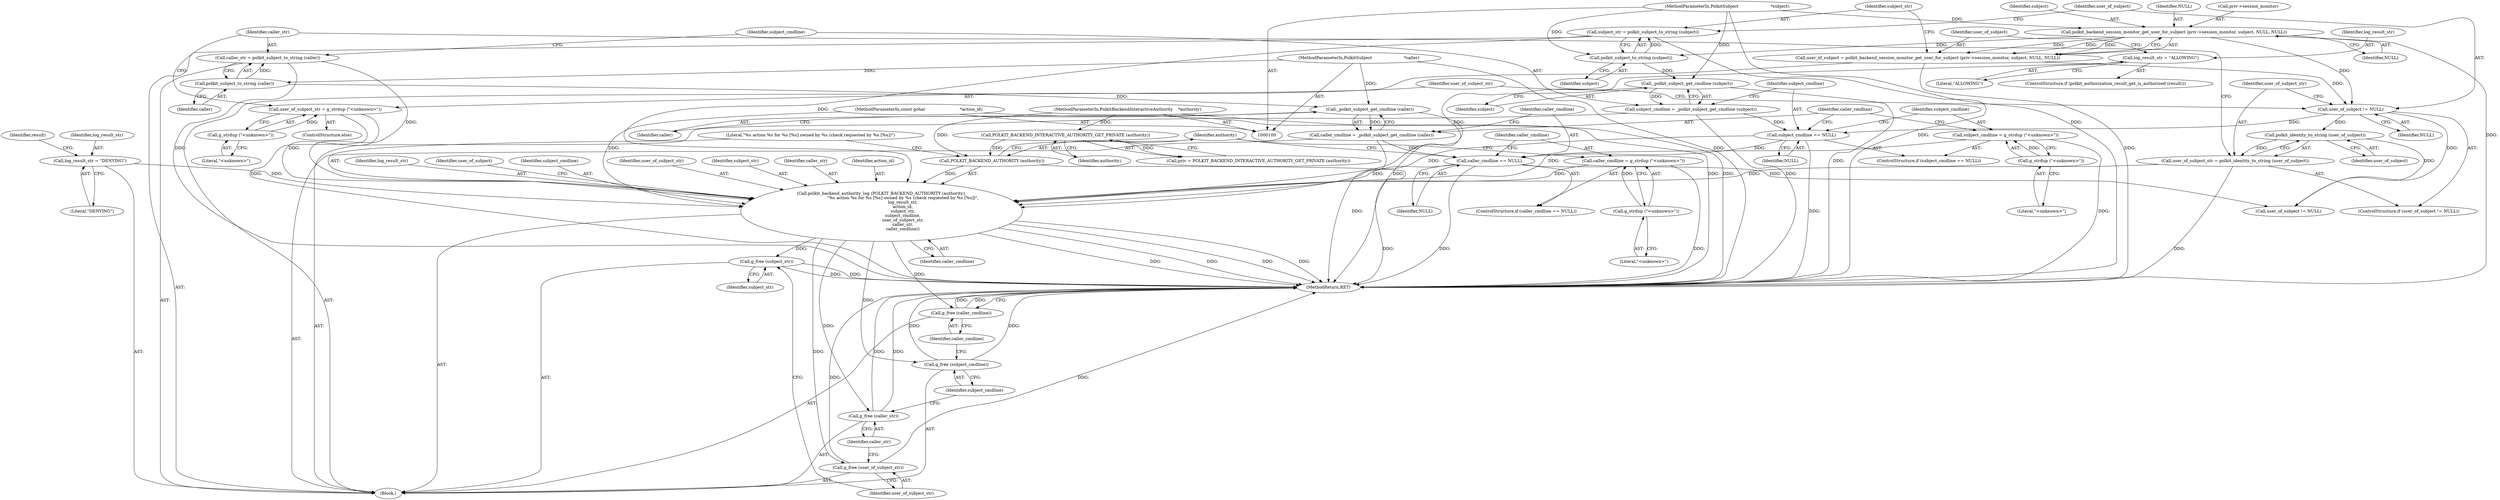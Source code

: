 digraph "0_polkit_bc7ffad53643a9c80231fc41f5582d6a8931c32c@pointer" {
"1000182" [label="(Call,polkit_backend_authority_log (POLKIT_BACKEND_AUTHORITY (authority),\n                                \"%s action %s for %s [%s] owned by %s (check requested by %s [%s])\",\n                                log_result_str,\n                                action_id,\n                                subject_str,\n                                subject_cmdline,\n                                user_of_subject_str,\n                                caller_str,\n                                caller_cmdline))"];
"1000183" [label="(Call,POLKIT_BACKEND_AUTHORITY (authority))"];
"1000117" [label="(Call,POLKIT_BACKEND_INTERACTIVE_AUTHORITY_GET_PRIVATE (authority))"];
"1000101" [label="(MethodParameterIn,PolkitBackendInteractiveAuthority    *authority)"];
"1000125" [label="(Call,log_result_str = \"ALLOWING\")"];
"1000119" [label="(Call,log_result_str = \"DENYING\")"];
"1000102" [label="(MethodParameterIn,const gchar                          *action_id)"];
"1000137" [label="(Call,subject_str = polkit_subject_to_string (subject))"];
"1000139" [label="(Call,polkit_subject_to_string (subject))"];
"1000130" [label="(Call,polkit_backend_session_monitor_get_user_for_subject (priv->session_monitor, subject, NULL, NULL))"];
"1000103" [label="(MethodParameterIn,PolkitSubject                        *subject)"];
"1000163" [label="(Call,subject_cmdline == NULL)"];
"1000158" [label="(Call,subject_cmdline = _polkit_subject_get_cmdline (subject))"];
"1000160" [label="(Call,_polkit_subject_get_cmdline (subject))"];
"1000142" [label="(Call,user_of_subject != NULL)"];
"1000128" [label="(Call,user_of_subject = polkit_backend_session_monitor_get_user_for_subject (priv->session_monitor, subject, NULL, NULL))"];
"1000166" [label="(Call,subject_cmdline = g_strdup (\"<unknown>\"))"];
"1000168" [label="(Call,g_strdup (\"<unknown>\"))"];
"1000150" [label="(Call,user_of_subject_str = g_strdup (\"<unknown>\"))"];
"1000152" [label="(Call,g_strdup (\"<unknown>\"))"];
"1000145" [label="(Call,user_of_subject_str = polkit_identity_to_string (user_of_subject))"];
"1000147" [label="(Call,polkit_identity_to_string (user_of_subject))"];
"1000154" [label="(Call,caller_str = polkit_subject_to_string (caller))"];
"1000156" [label="(Call,polkit_subject_to_string (caller))"];
"1000104" [label="(MethodParameterIn,PolkitSubject                        *caller)"];
"1000178" [label="(Call,caller_cmdline = g_strdup (\"<unknown>\"))"];
"1000180" [label="(Call,g_strdup (\"<unknown>\"))"];
"1000175" [label="(Call,caller_cmdline == NULL)"];
"1000170" [label="(Call,caller_cmdline = _polkit_subject_get_cmdline (caller))"];
"1000172" [label="(Call,_polkit_subject_get_cmdline (caller))"];
"1000199" [label="(Call,g_free (subject_str))"];
"1000201" [label="(Call,g_free (user_of_subject_str))"];
"1000203" [label="(Call,g_free (caller_str))"];
"1000205" [label="(Call,g_free (subject_cmdline))"];
"1000207" [label="(Call,g_free (caller_cmdline))"];
"1000182" [label="(Call,polkit_backend_authority_log (POLKIT_BACKEND_AUTHORITY (authority),\n                                \"%s action %s for %s [%s] owned by %s (check requested by %s [%s])\",\n                                log_result_str,\n                                action_id,\n                                subject_str,\n                                subject_cmdline,\n                                user_of_subject_str,\n                                caller_str,\n                                caller_cmdline))"];
"1000128" [label="(Call,user_of_subject = polkit_backend_session_monitor_get_user_for_subject (priv->session_monitor, subject, NULL, NULL))"];
"1000151" [label="(Identifier,user_of_subject_str)"];
"1000186" [label="(Identifier,log_result_str)"];
"1000137" [label="(Call,subject_str = polkit_subject_to_string (subject))"];
"1000117" [label="(Call,POLKIT_BACKEND_INTERACTIVE_AUTHORITY_GET_PRIVATE (authority))"];
"1000141" [label="(ControlStructure,if (user_of_subject != NULL))"];
"1000156" [label="(Call,polkit_subject_to_string (caller))"];
"1000118" [label="(Identifier,authority)"];
"1000146" [label="(Identifier,user_of_subject_str)"];
"1000124" [label="(Identifier,result)"];
"1000178" [label="(Call,caller_cmdline = g_strdup (\"<unknown>\"))"];
"1000162" [label="(ControlStructure,if (subject_cmdline == NULL))"];
"1000195" [label="(Identifier,user_of_subject)"];
"1000154" [label="(Call,caller_str = polkit_subject_to_string (caller))"];
"1000115" [label="(Call,priv = POLKIT_BACKEND_INTERACTIVE_AUTHORITY_GET_PRIVATE (authority))"];
"1000179" [label="(Identifier,caller_cmdline)"];
"1000176" [label="(Identifier,caller_cmdline)"];
"1000170" [label="(Call,caller_cmdline = _polkit_subject_get_cmdline (caller))"];
"1000145" [label="(Call,user_of_subject_str = polkit_identity_to_string (user_of_subject))"];
"1000209" [label="(MethodReturn,RET)"];
"1000144" [label="(Identifier,NULL)"];
"1000126" [label="(Identifier,log_result_str)"];
"1000177" [label="(Identifier,NULL)"];
"1000143" [label="(Identifier,user_of_subject)"];
"1000167" [label="(Identifier,subject_cmdline)"];
"1000205" [label="(Call,g_free (subject_cmdline))"];
"1000206" [label="(Identifier,subject_cmdline)"];
"1000171" [label="(Identifier,caller_cmdline)"];
"1000189" [label="(Identifier,subject_cmdline)"];
"1000120" [label="(Identifier,log_result_str)"];
"1000161" [label="(Identifier,subject)"];
"1000142" [label="(Call,user_of_subject != NULL)"];
"1000164" [label="(Identifier,subject_cmdline)"];
"1000119" [label="(Call,log_result_str = \"DENYING\")"];
"1000136" [label="(Identifier,NULL)"];
"1000160" [label="(Call,_polkit_subject_get_cmdline (subject))"];
"1000169" [label="(Literal,\"<unknown>\")"];
"1000200" [label="(Identifier,subject_str)"];
"1000168" [label="(Call,g_strdup (\"<unknown>\"))"];
"1000102" [label="(MethodParameterIn,const gchar                          *action_id)"];
"1000149" [label="(ControlStructure,else)"];
"1000192" [label="(Identifier,caller_cmdline)"];
"1000175" [label="(Call,caller_cmdline == NULL)"];
"1000122" [label="(ControlStructure,if (polkit_authorization_result_get_is_authorized (result)))"];
"1000130" [label="(Call,polkit_backend_session_monitor_get_user_for_subject (priv->session_monitor, subject, NULL, NULL))"];
"1000155" [label="(Identifier,caller_str)"];
"1000157" [label="(Identifier,caller)"];
"1000104" [label="(MethodParameterIn,PolkitSubject                        *caller)"];
"1000204" [label="(Identifier,caller_str)"];
"1000190" [label="(Identifier,user_of_subject_str)"];
"1000101" [label="(MethodParameterIn,PolkitBackendInteractiveAuthority    *authority)"];
"1000148" [label="(Identifier,user_of_subject)"];
"1000147" [label="(Call,polkit_identity_to_string (user_of_subject))"];
"1000183" [label="(Call,POLKIT_BACKEND_AUTHORITY (authority))"];
"1000153" [label="(Literal,\"<unknown>\")"];
"1000131" [label="(Call,priv->session_monitor)"];
"1000127" [label="(Literal,\"ALLOWING\")"];
"1000103" [label="(MethodParameterIn,PolkitSubject                        *subject)"];
"1000106" [label="(Block,)"];
"1000134" [label="(Identifier,subject)"];
"1000152" [label="(Call,g_strdup (\"<unknown>\"))"];
"1000174" [label="(ControlStructure,if (caller_cmdline == NULL))"];
"1000150" [label="(Call,user_of_subject_str = g_strdup (\"<unknown>\"))"];
"1000158" [label="(Call,subject_cmdline = _polkit_subject_get_cmdline (subject))"];
"1000208" [label="(Identifier,caller_cmdline)"];
"1000121" [label="(Literal,\"DENYING\")"];
"1000139" [label="(Call,polkit_subject_to_string (subject))"];
"1000166" [label="(Call,subject_cmdline = g_strdup (\"<unknown>\"))"];
"1000188" [label="(Identifier,subject_str)"];
"1000191" [label="(Identifier,caller_str)"];
"1000194" [label="(Call,user_of_subject != NULL)"];
"1000180" [label="(Call,g_strdup (\"<unknown>\"))"];
"1000140" [label="(Identifier,subject)"];
"1000165" [label="(Identifier,NULL)"];
"1000184" [label="(Identifier,authority)"];
"1000138" [label="(Identifier,subject_str)"];
"1000135" [label="(Identifier,NULL)"];
"1000203" [label="(Call,g_free (caller_str))"];
"1000129" [label="(Identifier,user_of_subject)"];
"1000207" [label="(Call,g_free (caller_cmdline))"];
"1000159" [label="(Identifier,subject_cmdline)"];
"1000187" [label="(Identifier,action_id)"];
"1000125" [label="(Call,log_result_str = \"ALLOWING\")"];
"1000163" [label="(Call,subject_cmdline == NULL)"];
"1000202" [label="(Identifier,user_of_subject_str)"];
"1000201" [label="(Call,g_free (user_of_subject_str))"];
"1000173" [label="(Identifier,caller)"];
"1000172" [label="(Call,_polkit_subject_get_cmdline (caller))"];
"1000185" [label="(Literal,\"%s action %s for %s [%s] owned by %s (check requested by %s [%s])\")"];
"1000199" [label="(Call,g_free (subject_str))"];
"1000181" [label="(Literal,\"<unknown>\")"];
"1000182" -> "1000106"  [label="AST: "];
"1000182" -> "1000192"  [label="CFG: "];
"1000183" -> "1000182"  [label="AST: "];
"1000185" -> "1000182"  [label="AST: "];
"1000186" -> "1000182"  [label="AST: "];
"1000187" -> "1000182"  [label="AST: "];
"1000188" -> "1000182"  [label="AST: "];
"1000189" -> "1000182"  [label="AST: "];
"1000190" -> "1000182"  [label="AST: "];
"1000191" -> "1000182"  [label="AST: "];
"1000192" -> "1000182"  [label="AST: "];
"1000195" -> "1000182"  [label="CFG: "];
"1000182" -> "1000209"  [label="DDG: "];
"1000182" -> "1000209"  [label="DDG: "];
"1000182" -> "1000209"  [label="DDG: "];
"1000182" -> "1000209"  [label="DDG: "];
"1000183" -> "1000182"  [label="DDG: "];
"1000125" -> "1000182"  [label="DDG: "];
"1000119" -> "1000182"  [label="DDG: "];
"1000102" -> "1000182"  [label="DDG: "];
"1000137" -> "1000182"  [label="DDG: "];
"1000163" -> "1000182"  [label="DDG: "];
"1000166" -> "1000182"  [label="DDG: "];
"1000150" -> "1000182"  [label="DDG: "];
"1000145" -> "1000182"  [label="DDG: "];
"1000154" -> "1000182"  [label="DDG: "];
"1000178" -> "1000182"  [label="DDG: "];
"1000175" -> "1000182"  [label="DDG: "];
"1000182" -> "1000199"  [label="DDG: "];
"1000182" -> "1000201"  [label="DDG: "];
"1000182" -> "1000203"  [label="DDG: "];
"1000182" -> "1000205"  [label="DDG: "];
"1000182" -> "1000207"  [label="DDG: "];
"1000183" -> "1000184"  [label="CFG: "];
"1000184" -> "1000183"  [label="AST: "];
"1000185" -> "1000183"  [label="CFG: "];
"1000183" -> "1000209"  [label="DDG: "];
"1000117" -> "1000183"  [label="DDG: "];
"1000101" -> "1000183"  [label="DDG: "];
"1000117" -> "1000115"  [label="AST: "];
"1000117" -> "1000118"  [label="CFG: "];
"1000118" -> "1000117"  [label="AST: "];
"1000115" -> "1000117"  [label="CFG: "];
"1000117" -> "1000115"  [label="DDG: "];
"1000101" -> "1000117"  [label="DDG: "];
"1000101" -> "1000100"  [label="AST: "];
"1000101" -> "1000209"  [label="DDG: "];
"1000125" -> "1000122"  [label="AST: "];
"1000125" -> "1000127"  [label="CFG: "];
"1000126" -> "1000125"  [label="AST: "];
"1000127" -> "1000125"  [label="AST: "];
"1000129" -> "1000125"  [label="CFG: "];
"1000119" -> "1000106"  [label="AST: "];
"1000119" -> "1000121"  [label="CFG: "];
"1000120" -> "1000119"  [label="AST: "];
"1000121" -> "1000119"  [label="AST: "];
"1000124" -> "1000119"  [label="CFG: "];
"1000102" -> "1000100"  [label="AST: "];
"1000102" -> "1000209"  [label="DDG: "];
"1000137" -> "1000106"  [label="AST: "];
"1000137" -> "1000139"  [label="CFG: "];
"1000138" -> "1000137"  [label="AST: "];
"1000139" -> "1000137"  [label="AST: "];
"1000143" -> "1000137"  [label="CFG: "];
"1000137" -> "1000209"  [label="DDG: "];
"1000139" -> "1000137"  [label="DDG: "];
"1000139" -> "1000140"  [label="CFG: "];
"1000140" -> "1000139"  [label="AST: "];
"1000130" -> "1000139"  [label="DDG: "];
"1000103" -> "1000139"  [label="DDG: "];
"1000139" -> "1000160"  [label="DDG: "];
"1000130" -> "1000128"  [label="AST: "];
"1000130" -> "1000136"  [label="CFG: "];
"1000131" -> "1000130"  [label="AST: "];
"1000134" -> "1000130"  [label="AST: "];
"1000135" -> "1000130"  [label="AST: "];
"1000136" -> "1000130"  [label="AST: "];
"1000128" -> "1000130"  [label="CFG: "];
"1000130" -> "1000209"  [label="DDG: "];
"1000130" -> "1000128"  [label="DDG: "];
"1000130" -> "1000128"  [label="DDG: "];
"1000130" -> "1000128"  [label="DDG: "];
"1000103" -> "1000130"  [label="DDG: "];
"1000130" -> "1000142"  [label="DDG: "];
"1000103" -> "1000100"  [label="AST: "];
"1000103" -> "1000209"  [label="DDG: "];
"1000103" -> "1000160"  [label="DDG: "];
"1000163" -> "1000162"  [label="AST: "];
"1000163" -> "1000165"  [label="CFG: "];
"1000164" -> "1000163"  [label="AST: "];
"1000165" -> "1000163"  [label="AST: "];
"1000167" -> "1000163"  [label="CFG: "];
"1000171" -> "1000163"  [label="CFG: "];
"1000163" -> "1000209"  [label="DDG: "];
"1000158" -> "1000163"  [label="DDG: "];
"1000142" -> "1000163"  [label="DDG: "];
"1000163" -> "1000175"  [label="DDG: "];
"1000158" -> "1000106"  [label="AST: "];
"1000158" -> "1000160"  [label="CFG: "];
"1000159" -> "1000158"  [label="AST: "];
"1000160" -> "1000158"  [label="AST: "];
"1000164" -> "1000158"  [label="CFG: "];
"1000158" -> "1000209"  [label="DDG: "];
"1000160" -> "1000158"  [label="DDG: "];
"1000160" -> "1000161"  [label="CFG: "];
"1000161" -> "1000160"  [label="AST: "];
"1000160" -> "1000209"  [label="DDG: "];
"1000142" -> "1000141"  [label="AST: "];
"1000142" -> "1000144"  [label="CFG: "];
"1000143" -> "1000142"  [label="AST: "];
"1000144" -> "1000142"  [label="AST: "];
"1000146" -> "1000142"  [label="CFG: "];
"1000151" -> "1000142"  [label="CFG: "];
"1000128" -> "1000142"  [label="DDG: "];
"1000142" -> "1000147"  [label="DDG: "];
"1000142" -> "1000194"  [label="DDG: "];
"1000128" -> "1000106"  [label="AST: "];
"1000129" -> "1000128"  [label="AST: "];
"1000138" -> "1000128"  [label="CFG: "];
"1000128" -> "1000209"  [label="DDG: "];
"1000166" -> "1000162"  [label="AST: "];
"1000166" -> "1000168"  [label="CFG: "];
"1000167" -> "1000166"  [label="AST: "];
"1000168" -> "1000166"  [label="AST: "];
"1000171" -> "1000166"  [label="CFG: "];
"1000166" -> "1000209"  [label="DDG: "];
"1000168" -> "1000166"  [label="DDG: "];
"1000168" -> "1000169"  [label="CFG: "];
"1000169" -> "1000168"  [label="AST: "];
"1000150" -> "1000149"  [label="AST: "];
"1000150" -> "1000152"  [label="CFG: "];
"1000151" -> "1000150"  [label="AST: "];
"1000152" -> "1000150"  [label="AST: "];
"1000155" -> "1000150"  [label="CFG: "];
"1000150" -> "1000209"  [label="DDG: "];
"1000152" -> "1000150"  [label="DDG: "];
"1000152" -> "1000153"  [label="CFG: "];
"1000153" -> "1000152"  [label="AST: "];
"1000145" -> "1000141"  [label="AST: "];
"1000145" -> "1000147"  [label="CFG: "];
"1000146" -> "1000145"  [label="AST: "];
"1000147" -> "1000145"  [label="AST: "];
"1000155" -> "1000145"  [label="CFG: "];
"1000145" -> "1000209"  [label="DDG: "];
"1000147" -> "1000145"  [label="DDG: "];
"1000147" -> "1000148"  [label="CFG: "];
"1000148" -> "1000147"  [label="AST: "];
"1000147" -> "1000194"  [label="DDG: "];
"1000154" -> "1000106"  [label="AST: "];
"1000154" -> "1000156"  [label="CFG: "];
"1000155" -> "1000154"  [label="AST: "];
"1000156" -> "1000154"  [label="AST: "];
"1000159" -> "1000154"  [label="CFG: "];
"1000154" -> "1000209"  [label="DDG: "];
"1000156" -> "1000154"  [label="DDG: "];
"1000156" -> "1000157"  [label="CFG: "];
"1000157" -> "1000156"  [label="AST: "];
"1000104" -> "1000156"  [label="DDG: "];
"1000156" -> "1000172"  [label="DDG: "];
"1000104" -> "1000100"  [label="AST: "];
"1000104" -> "1000209"  [label="DDG: "];
"1000104" -> "1000172"  [label="DDG: "];
"1000178" -> "1000174"  [label="AST: "];
"1000178" -> "1000180"  [label="CFG: "];
"1000179" -> "1000178"  [label="AST: "];
"1000180" -> "1000178"  [label="AST: "];
"1000184" -> "1000178"  [label="CFG: "];
"1000178" -> "1000209"  [label="DDG: "];
"1000180" -> "1000178"  [label="DDG: "];
"1000180" -> "1000181"  [label="CFG: "];
"1000181" -> "1000180"  [label="AST: "];
"1000175" -> "1000174"  [label="AST: "];
"1000175" -> "1000177"  [label="CFG: "];
"1000176" -> "1000175"  [label="AST: "];
"1000177" -> "1000175"  [label="AST: "];
"1000179" -> "1000175"  [label="CFG: "];
"1000184" -> "1000175"  [label="CFG: "];
"1000175" -> "1000209"  [label="DDG: "];
"1000170" -> "1000175"  [label="DDG: "];
"1000175" -> "1000194"  [label="DDG: "];
"1000170" -> "1000106"  [label="AST: "];
"1000170" -> "1000172"  [label="CFG: "];
"1000171" -> "1000170"  [label="AST: "];
"1000172" -> "1000170"  [label="AST: "];
"1000176" -> "1000170"  [label="CFG: "];
"1000170" -> "1000209"  [label="DDG: "];
"1000172" -> "1000170"  [label="DDG: "];
"1000172" -> "1000173"  [label="CFG: "];
"1000173" -> "1000172"  [label="AST: "];
"1000172" -> "1000209"  [label="DDG: "];
"1000199" -> "1000106"  [label="AST: "];
"1000199" -> "1000200"  [label="CFG: "];
"1000200" -> "1000199"  [label="AST: "];
"1000202" -> "1000199"  [label="CFG: "];
"1000199" -> "1000209"  [label="DDG: "];
"1000199" -> "1000209"  [label="DDG: "];
"1000201" -> "1000106"  [label="AST: "];
"1000201" -> "1000202"  [label="CFG: "];
"1000202" -> "1000201"  [label="AST: "];
"1000204" -> "1000201"  [label="CFG: "];
"1000201" -> "1000209"  [label="DDG: "];
"1000201" -> "1000209"  [label="DDG: "];
"1000203" -> "1000106"  [label="AST: "];
"1000203" -> "1000204"  [label="CFG: "];
"1000204" -> "1000203"  [label="AST: "];
"1000206" -> "1000203"  [label="CFG: "];
"1000203" -> "1000209"  [label="DDG: "];
"1000203" -> "1000209"  [label="DDG: "];
"1000205" -> "1000106"  [label="AST: "];
"1000205" -> "1000206"  [label="CFG: "];
"1000206" -> "1000205"  [label="AST: "];
"1000208" -> "1000205"  [label="CFG: "];
"1000205" -> "1000209"  [label="DDG: "];
"1000205" -> "1000209"  [label="DDG: "];
"1000207" -> "1000106"  [label="AST: "];
"1000207" -> "1000208"  [label="CFG: "];
"1000208" -> "1000207"  [label="AST: "];
"1000209" -> "1000207"  [label="CFG: "];
"1000207" -> "1000209"  [label="DDG: "];
"1000207" -> "1000209"  [label="DDG: "];
}
